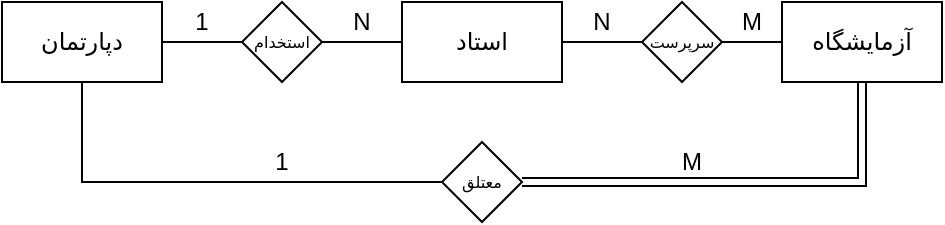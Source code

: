 <mxfile version="20.3.0" type="device"><diagram id="R2lEEEUBdFMjLlhIrx00" name="Page-1"><mxGraphModel dx="675" dy="477" grid="1" gridSize="10" guides="1" tooltips="1" connect="1" arrows="1" fold="1" page="1" pageScale="1" pageWidth="850" pageHeight="1100" math="0" shadow="0" extFonts="Permanent Marker^https://fonts.googleapis.com/css?family=Permanent+Marker"><root><mxCell id="0"/><mxCell id="1" parent="0"/><mxCell id="dVPs4hRV39M32WlGZCOP-2" style="edgeStyle=orthogonalEdgeStyle;rounded=0;orthogonalLoop=1;jettySize=auto;html=1;entryX=0;entryY=0.5;entryDx=0;entryDy=0;endArrow=none;endFill=0;" parent="1" source="hs4vftY_cz7KIsE7oFim-1" target="dVPs4hRV39M32WlGZCOP-1" edge="1"><mxGeometry relative="1" as="geometry"><Array as="points"><mxPoint x="120" y="170"/></Array></mxGeometry></mxCell><mxCell id="hs4vftY_cz7KIsE7oFim-1" value="دپارتمان" style="rounded=0;whiteSpace=wrap;html=1;fontFamily=B Yekan;" parent="1" vertex="1"><mxGeometry x="80" y="80" width="80" height="40" as="geometry"/></mxCell><mxCell id="hs4vftY_cz7KIsE7oFim-2" value="استاد" style="rounded=0;whiteSpace=wrap;html=1;fontFamily=B Yekan;" parent="1" vertex="1"><mxGeometry x="280" y="80" width="80" height="40" as="geometry"/></mxCell><mxCell id="hs4vftY_cz7KIsE7oFim-3" value="آزمایشگاه" style="rounded=0;whiteSpace=wrap;html=1;fontFamily=B Yekan;" parent="1" vertex="1"><mxGeometry x="470" y="80" width="80" height="40" as="geometry"/></mxCell><mxCell id="hs4vftY_cz7KIsE7oFim-5" style="edgeStyle=orthogonalEdgeStyle;rounded=1;orthogonalLoop=1;jettySize=auto;html=1;entryX=1;entryY=0.5;entryDx=0;entryDy=0;fontFamily=B Yekan;strokeColor=default;endArrow=none;endFill=0;" parent="1" source="hs4vftY_cz7KIsE7oFim-4" target="hs4vftY_cz7KIsE7oFim-1" edge="1"><mxGeometry relative="1" as="geometry"/></mxCell><mxCell id="hs4vftY_cz7KIsE7oFim-6" style="edgeStyle=orthogonalEdgeStyle;rounded=1;orthogonalLoop=1;jettySize=auto;html=1;entryX=0;entryY=0.5;entryDx=0;entryDy=0;fontFamily=B Yekan;endArrow=none;endFill=0;strokeColor=default;" parent="1" source="hs4vftY_cz7KIsE7oFim-4" target="hs4vftY_cz7KIsE7oFim-2" edge="1"><mxGeometry relative="1" as="geometry"/></mxCell><mxCell id="hs4vftY_cz7KIsE7oFim-4" value="استخدام" style="rhombus;whiteSpace=wrap;html=1;fontFamily=B Yekan;fontSize=8;" parent="1" vertex="1"><mxGeometry x="200" y="80" width="40" height="40" as="geometry"/></mxCell><mxCell id="hs4vftY_cz7KIsE7oFim-8" style="edgeStyle=orthogonalEdgeStyle;rounded=1;orthogonalLoop=1;jettySize=auto;html=1;entryX=1;entryY=0.5;entryDx=0;entryDy=0;fontFamily=B Yekan;endArrow=none;endFill=0;strokeColor=default;" parent="1" source="hs4vftY_cz7KIsE7oFim-7" target="hs4vftY_cz7KIsE7oFim-2" edge="1"><mxGeometry relative="1" as="geometry"/></mxCell><mxCell id="hs4vftY_cz7KIsE7oFim-9" style="edgeStyle=orthogonalEdgeStyle;rounded=1;orthogonalLoop=1;jettySize=auto;html=1;entryX=0;entryY=0.5;entryDx=0;entryDy=0;fontFamily=B Yekan;endArrow=none;endFill=0;strokeColor=default;" parent="1" source="hs4vftY_cz7KIsE7oFim-7" target="hs4vftY_cz7KIsE7oFim-3" edge="1"><mxGeometry relative="1" as="geometry"/></mxCell><mxCell id="hs4vftY_cz7KIsE7oFim-7" value="سرپرست" style="rhombus;whiteSpace=wrap;html=1;fontFamily=B Yekan;fontSize=8;" parent="1" vertex="1"><mxGeometry x="400" y="80" width="40" height="40" as="geometry"/></mxCell><mxCell id="iDWRJOw5YXNm8gy2QEuB-1" value="1" style="text;html=1;strokeColor=none;fillColor=none;align=center;verticalAlign=middle;whiteSpace=wrap;rounded=0;" parent="1" vertex="1"><mxGeometry x="160" y="80" width="40" height="20" as="geometry"/></mxCell><mxCell id="iDWRJOw5YXNm8gy2QEuB-2" value="N" style="text;html=1;strokeColor=none;fillColor=none;align=center;verticalAlign=middle;whiteSpace=wrap;rounded=0;" parent="1" vertex="1"><mxGeometry x="240" y="80" width="40" height="20" as="geometry"/></mxCell><mxCell id="iDWRJOw5YXNm8gy2QEuB-3" value="N" style="text;html=1;strokeColor=none;fillColor=none;align=center;verticalAlign=middle;whiteSpace=wrap;rounded=0;" parent="1" vertex="1"><mxGeometry x="360" y="80" width="40" height="20" as="geometry"/></mxCell><mxCell id="iDWRJOw5YXNm8gy2QEuB-4" value="M" style="text;html=1;strokeColor=none;fillColor=none;align=center;verticalAlign=middle;whiteSpace=wrap;rounded=0;" parent="1" vertex="1"><mxGeometry x="440" y="80" width="30" height="20" as="geometry"/></mxCell><mxCell id="dVPs4hRV39M32WlGZCOP-3" style="edgeStyle=orthogonalEdgeStyle;rounded=0;orthogonalLoop=1;jettySize=auto;html=1;entryX=0.5;entryY=1;entryDx=0;entryDy=0;endArrow=none;endFill=0;shape=link;" parent="1" source="dVPs4hRV39M32WlGZCOP-1" target="hs4vftY_cz7KIsE7oFim-3" edge="1"><mxGeometry relative="1" as="geometry"/></mxCell><mxCell id="dVPs4hRV39M32WlGZCOP-1" value="معتلق" style="rhombus;whiteSpace=wrap;html=1;fontFamily=B Yekan;fontSize=8;" parent="1" vertex="1"><mxGeometry x="300" y="150" width="40" height="40" as="geometry"/></mxCell><mxCell id="dVPs4hRV39M32WlGZCOP-4" value="1" style="text;html=1;strokeColor=none;fillColor=none;align=center;verticalAlign=middle;whiteSpace=wrap;rounded=0;" parent="1" vertex="1"><mxGeometry x="200" y="150" width="40" height="20" as="geometry"/></mxCell><mxCell id="dVPs4hRV39M32WlGZCOP-5" value="M" style="text;html=1;strokeColor=none;fillColor=none;align=center;verticalAlign=middle;whiteSpace=wrap;rounded=0;" parent="1" vertex="1"><mxGeometry x="410" y="150" width="30" height="20" as="geometry"/></mxCell></root></mxGraphModel></diagram></mxfile>